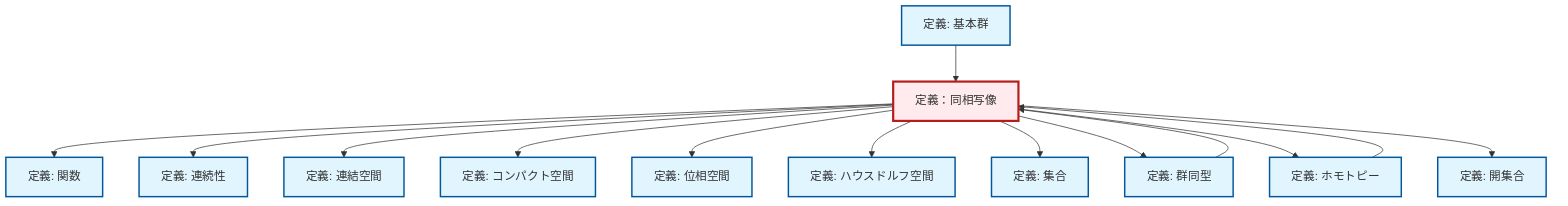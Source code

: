 graph TD
    classDef definition fill:#e1f5fe,stroke:#01579b,stroke-width:2px
    classDef theorem fill:#f3e5f5,stroke:#4a148c,stroke-width:2px
    classDef axiom fill:#fff3e0,stroke:#e65100,stroke-width:2px
    classDef example fill:#e8f5e9,stroke:#1b5e20,stroke-width:2px
    classDef current fill:#ffebee,stroke:#b71c1c,stroke-width:3px
    def-compact["定義: コンパクト空間"]:::definition
    def-function["定義: 関数"]:::definition
    def-topological-space["定義: 位相空間"]:::definition
    def-set["定義: 集合"]:::definition
    def-hausdorff["定義: ハウスドルフ空間"]:::definition
    def-homeomorphism["定義：同相写像"]:::definition
    def-connected["定義: 連結空間"]:::definition
    def-continuity["定義: 連続性"]:::definition
    def-homotopy["定義: ホモトピー"]:::definition
    def-isomorphism["定義: 群同型"]:::definition
    def-fundamental-group["定義: 基本群"]:::definition
    def-open-set["定義: 開集合"]:::definition
    def-isomorphism --> def-homeomorphism
    def-homeomorphism --> def-function
    def-homeomorphism --> def-continuity
    def-homeomorphism --> def-connected
    def-homeomorphism --> def-compact
    def-fundamental-group --> def-homeomorphism
    def-homeomorphism --> def-topological-space
    def-homotopy --> def-homeomorphism
    def-homeomorphism --> def-hausdorff
    def-homeomorphism --> def-set
    def-homeomorphism --> def-isomorphism
    def-homeomorphism --> def-homotopy
    def-homeomorphism --> def-open-set
    class def-homeomorphism current